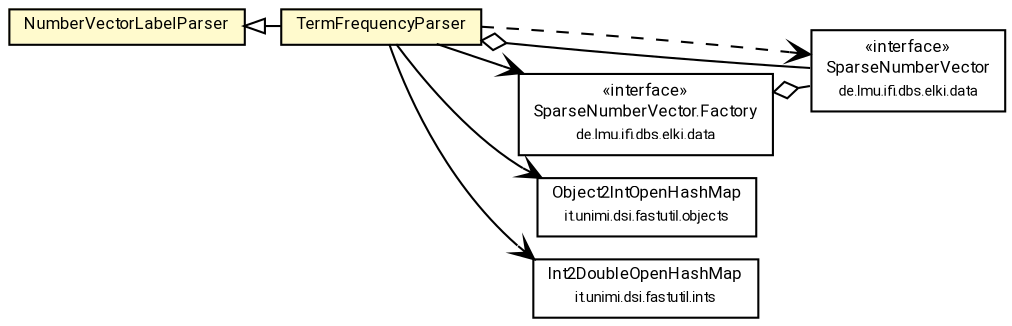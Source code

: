 #!/usr/local/bin/dot
#
# Class diagram 
# Generated by UMLGraph version R5_7_2-60-g0e99a6 (http://www.spinellis.gr/umlgraph/)
#

digraph G {
	graph [fontnames="svg"]
	edge [fontname="Roboto",fontsize=7,labelfontname="Roboto",labelfontsize=7,color="black"];
	node [fontname="Roboto",fontcolor="black",fontsize=8,shape=plaintext,margin=0,width=0,height=0];
	nodesep=0.15;
	ranksep=0.25;
	rankdir=LR;
	// de.lmu.ifi.dbs.elki.data.SparseNumberVector
	c10145467 [label=<<table title="de.lmu.ifi.dbs.elki.data.SparseNumberVector" border="0" cellborder="1" cellspacing="0" cellpadding="2" href="../../data/SparseNumberVector.html" target="_parent">
		<tr><td><table border="0" cellspacing="0" cellpadding="1">
		<tr><td align="center" balign="center"> &#171;interface&#187; </td></tr>
		<tr><td align="center" balign="center"> <font face="Roboto">SparseNumberVector</font> </td></tr>
		<tr><td align="center" balign="center"> <font face="Roboto" point-size="7.0">de.lmu.ifi.dbs.elki.data</font> </td></tr>
		</table></td></tr>
		</table>>, URL="../../data/SparseNumberVector.html"];
	// de.lmu.ifi.dbs.elki.data.SparseNumberVector.Factory<V extends de.lmu.ifi.dbs.elki.data.SparseNumberVector>
	c10145468 [label=<<table title="de.lmu.ifi.dbs.elki.data.SparseNumberVector.Factory" border="0" cellborder="1" cellspacing="0" cellpadding="2" href="../../data/SparseNumberVector.Factory.html" target="_parent">
		<tr><td><table border="0" cellspacing="0" cellpadding="1">
		<tr><td align="center" balign="center"> &#171;interface&#187; </td></tr>
		<tr><td align="center" balign="center"> <font face="Roboto">SparseNumberVector.Factory</font> </td></tr>
		<tr><td align="center" balign="center"> <font face="Roboto" point-size="7.0">de.lmu.ifi.dbs.elki.data</font> </td></tr>
		</table></td></tr>
		</table>>, URL="../../data/SparseNumberVector.Factory.html"];
	// de.lmu.ifi.dbs.elki.datasource.parser.NumberVectorLabelParser<V extends de.lmu.ifi.dbs.elki.data.NumberVector>
	c10147048 [label=<<table title="de.lmu.ifi.dbs.elki.datasource.parser.NumberVectorLabelParser" border="0" cellborder="1" cellspacing="0" cellpadding="2" bgcolor="LemonChiffon" href="NumberVectorLabelParser.html" target="_parent">
		<tr><td><table border="0" cellspacing="0" cellpadding="1">
		<tr><td align="center" balign="center"> <font face="Roboto">NumberVectorLabelParser</font> </td></tr>
		</table></td></tr>
		</table>>, URL="NumberVectorLabelParser.html"];
	// de.lmu.ifi.dbs.elki.datasource.parser.TermFrequencyParser<V extends de.lmu.ifi.dbs.elki.data.SparseNumberVector>
	c10147072 [label=<<table title="de.lmu.ifi.dbs.elki.datasource.parser.TermFrequencyParser" border="0" cellborder="1" cellspacing="0" cellpadding="2" bgcolor="lemonChiffon" href="TermFrequencyParser.html" target="_parent">
		<tr><td><table border="0" cellspacing="0" cellpadding="1">
		<tr><td align="center" balign="center"> <font face="Roboto">TermFrequencyParser</font> </td></tr>
		</table></td></tr>
		</table>>, URL="TermFrequencyParser.html"];
	// de.lmu.ifi.dbs.elki.data.SparseNumberVector.Factory<V extends de.lmu.ifi.dbs.elki.data.SparseNumberVector> has de.lmu.ifi.dbs.elki.data.SparseNumberVector
	c10145468 -> c10145467 [arrowhead=none,arrowtail=ediamond,dir=back,weight=4];
	// de.lmu.ifi.dbs.elki.datasource.parser.TermFrequencyParser<V extends de.lmu.ifi.dbs.elki.data.SparseNumberVector> extends de.lmu.ifi.dbs.elki.datasource.parser.NumberVectorLabelParser<V extends de.lmu.ifi.dbs.elki.data.NumberVector>
	c10147048 -> c10147072 [arrowtail=empty,dir=back,weight=10];
	// de.lmu.ifi.dbs.elki.datasource.parser.TermFrequencyParser<V extends de.lmu.ifi.dbs.elki.data.SparseNumberVector> has de.lmu.ifi.dbs.elki.data.SparseNumberVector
	c10147072 -> c10145467 [arrowhead=none,arrowtail=ediamond,dir=back,weight=4];
	// de.lmu.ifi.dbs.elki.datasource.parser.TermFrequencyParser<V extends de.lmu.ifi.dbs.elki.data.SparseNumberVector> navassoc it.unimi.dsi.fastutil.objects.Object2IntOpenHashMap<K>
	c10147072 -> c10147499 [arrowhead=open,weight=1];
	// de.lmu.ifi.dbs.elki.datasource.parser.TermFrequencyParser<V extends de.lmu.ifi.dbs.elki.data.SparseNumberVector> navassoc de.lmu.ifi.dbs.elki.data.SparseNumberVector.Factory<V extends de.lmu.ifi.dbs.elki.data.SparseNumberVector>
	c10147072 -> c10145468 [arrowhead=open,weight=1];
	// de.lmu.ifi.dbs.elki.datasource.parser.TermFrequencyParser<V extends de.lmu.ifi.dbs.elki.data.SparseNumberVector> navassoc it.unimi.dsi.fastutil.ints.Int2DoubleOpenHashMap
	c10147072 -> c10147500 [arrowhead=open,weight=1];
	// de.lmu.ifi.dbs.elki.datasource.parser.TermFrequencyParser<V extends de.lmu.ifi.dbs.elki.data.SparseNumberVector> depend de.lmu.ifi.dbs.elki.data.SparseNumberVector
	c10147072 -> c10145467 [arrowhead=open,style=dashed,weight=0];
	// it.unimi.dsi.fastutil.objects.Object2IntOpenHashMap<K>
	c10147499 [label=<<table title="it.unimi.dsi.fastutil.objects.Object2IntOpenHashMap" border="0" cellborder="1" cellspacing="0" cellpadding="2" href="http://docs.oracle.com/javase/7/docs/api/it/unimi/dsi/fastutil/objects/Object2IntOpenHashMap.html" target="_parent">
		<tr><td><table border="0" cellspacing="0" cellpadding="1">
		<tr><td align="center" balign="center"> <font face="Roboto">Object2IntOpenHashMap</font> </td></tr>
		<tr><td align="center" balign="center"> <font face="Roboto" point-size="7.0">it.unimi.dsi.fastutil.objects</font> </td></tr>
		</table></td></tr>
		</table>>, URL="http://docs.oracle.com/javase/7/docs/api/it/unimi/dsi/fastutil/objects/Object2IntOpenHashMap.html"];
	// it.unimi.dsi.fastutil.ints.Int2DoubleOpenHashMap
	c10147500 [label=<<table title="it.unimi.dsi.fastutil.ints.Int2DoubleOpenHashMap" border="0" cellborder="1" cellspacing="0" cellpadding="2" href="http://docs.oracle.com/javase/7/docs/api/it/unimi/dsi/fastutil/ints/Int2DoubleOpenHashMap.html" target="_parent">
		<tr><td><table border="0" cellspacing="0" cellpadding="1">
		<tr><td align="center" balign="center"> <font face="Roboto">Int2DoubleOpenHashMap</font> </td></tr>
		<tr><td align="center" balign="center"> <font face="Roboto" point-size="7.0">it.unimi.dsi.fastutil.ints</font> </td></tr>
		</table></td></tr>
		</table>>, URL="http://docs.oracle.com/javase/7/docs/api/it/unimi/dsi/fastutil/ints/Int2DoubleOpenHashMap.html"];
}

